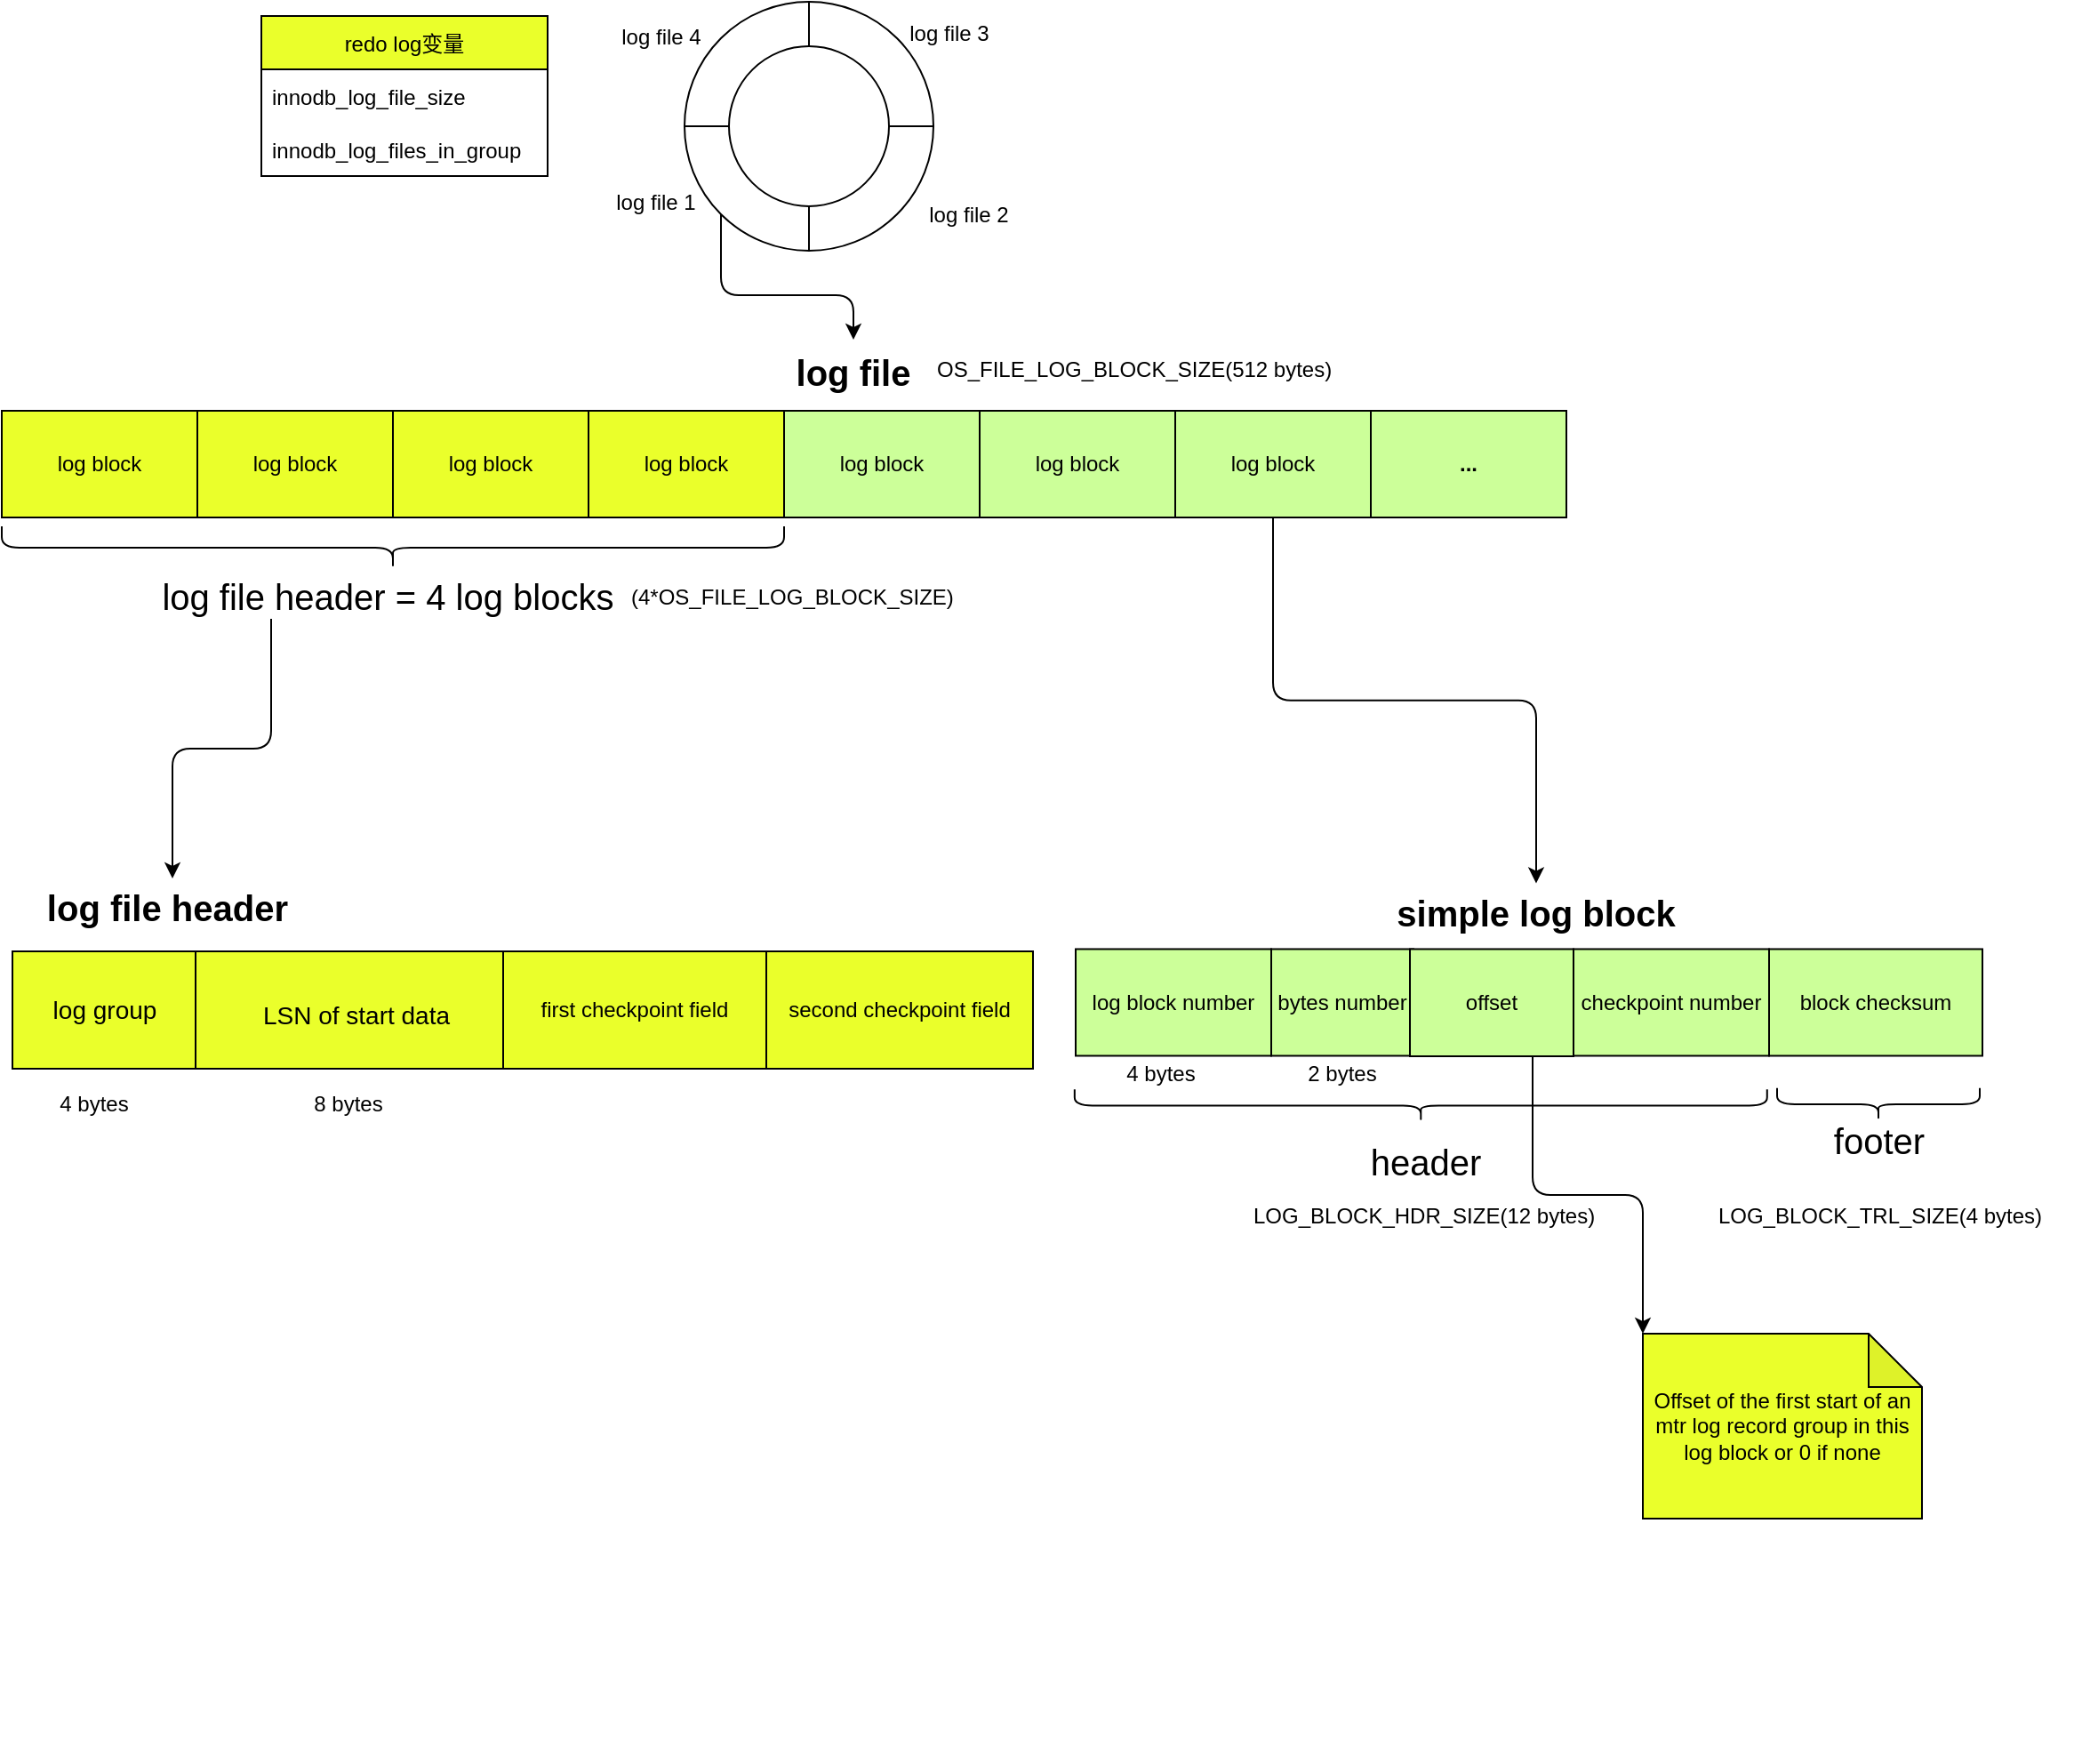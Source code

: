<mxfile version="15.8.3" type="github">
  <diagram id="WNFBw1H8d2t1laV2bld6" name="Page-1">
    <mxGraphModel dx="1214" dy="590" grid="0" gridSize="10" guides="1" tooltips="1" connect="1" arrows="1" fold="1" page="1" pageScale="1" pageWidth="1654" pageHeight="2336" math="0" shadow="0">
      <root>
        <mxCell id="0" />
        <mxCell id="1" parent="0" />
        <mxCell id="d9asvK5_hug1bsuVLp2q-8" value="" style="group" vertex="1" connectable="0" parent="1">
          <mxGeometry x="414" y="30" width="140" height="140" as="geometry" />
        </mxCell>
        <mxCell id="d9asvK5_hug1bsuVLp2q-2" value="" style="ellipse;whiteSpace=wrap;html=1;aspect=fixed;" vertex="1" parent="d9asvK5_hug1bsuVLp2q-8">
          <mxGeometry width="140" height="140" as="geometry" />
        </mxCell>
        <mxCell id="d9asvK5_hug1bsuVLp2q-4" style="edgeStyle=orthogonalEdgeStyle;rounded=0;orthogonalLoop=1;jettySize=auto;html=1;exitX=0.5;exitY=0;exitDx=0;exitDy=0;entryX=0.5;entryY=0;entryDx=0;entryDy=0;endArrow=none;endFill=0;" edge="1" parent="d9asvK5_hug1bsuVLp2q-8" source="d9asvK5_hug1bsuVLp2q-3" target="d9asvK5_hug1bsuVLp2q-2">
          <mxGeometry relative="1" as="geometry" />
        </mxCell>
        <mxCell id="d9asvK5_hug1bsuVLp2q-5" style="edgeStyle=orthogonalEdgeStyle;rounded=0;orthogonalLoop=1;jettySize=auto;html=1;exitX=1;exitY=0.5;exitDx=0;exitDy=0;endArrow=none;endFill=0;" edge="1" parent="d9asvK5_hug1bsuVLp2q-8" source="d9asvK5_hug1bsuVLp2q-3">
          <mxGeometry relative="1" as="geometry">
            <mxPoint x="140" y="70" as="targetPoint" />
          </mxGeometry>
        </mxCell>
        <mxCell id="d9asvK5_hug1bsuVLp2q-6" style="edgeStyle=orthogonalEdgeStyle;rounded=0;orthogonalLoop=1;jettySize=auto;html=1;exitX=0.5;exitY=1;exitDx=0;exitDy=0;entryX=0.5;entryY=1;entryDx=0;entryDy=0;endArrow=none;endFill=0;" edge="1" parent="d9asvK5_hug1bsuVLp2q-8" source="d9asvK5_hug1bsuVLp2q-3" target="d9asvK5_hug1bsuVLp2q-2">
          <mxGeometry relative="1" as="geometry" />
        </mxCell>
        <mxCell id="d9asvK5_hug1bsuVLp2q-7" style="edgeStyle=orthogonalEdgeStyle;rounded=0;orthogonalLoop=1;jettySize=auto;html=1;exitX=0;exitY=0.5;exitDx=0;exitDy=0;entryX=0;entryY=0.5;entryDx=0;entryDy=0;endArrow=none;endFill=0;" edge="1" parent="d9asvK5_hug1bsuVLp2q-8" source="d9asvK5_hug1bsuVLp2q-3" target="d9asvK5_hug1bsuVLp2q-2">
          <mxGeometry relative="1" as="geometry" />
        </mxCell>
        <mxCell id="d9asvK5_hug1bsuVLp2q-3" value="" style="ellipse;whiteSpace=wrap;html=1;aspect=fixed;" vertex="1" parent="d9asvK5_hug1bsuVLp2q-8">
          <mxGeometry x="25" y="25" width="90" height="90" as="geometry" />
        </mxCell>
        <mxCell id="d9asvK5_hug1bsuVLp2q-17" value="" style="group;fillColor=#CCFF99;" vertex="1" connectable="0" parent="1">
          <mxGeometry x="30" y="260" width="880" height="60" as="geometry" />
        </mxCell>
        <mxCell id="d9asvK5_hug1bsuVLp2q-9" value="log block" style="rounded=0;whiteSpace=wrap;html=1;fillColor=#EAFF2B;" vertex="1" parent="d9asvK5_hug1bsuVLp2q-17">
          <mxGeometry width="110" height="60" as="geometry" />
        </mxCell>
        <mxCell id="d9asvK5_hug1bsuVLp2q-10" value="&lt;span&gt;log block&lt;/span&gt;" style="rounded=0;whiteSpace=wrap;html=1;fillColor=#EAFF2B;" vertex="1" parent="d9asvK5_hug1bsuVLp2q-17">
          <mxGeometry x="110" width="110" height="60" as="geometry" />
        </mxCell>
        <mxCell id="d9asvK5_hug1bsuVLp2q-11" value="&lt;span style=&quot;font-weight: 400&quot;&gt;log block&lt;/span&gt;" style="rounded=0;whiteSpace=wrap;html=1;fillColor=#EAFF2B;fontStyle=1" vertex="1" parent="d9asvK5_hug1bsuVLp2q-17">
          <mxGeometry x="330" width="110" height="60" as="geometry" />
        </mxCell>
        <mxCell id="d9asvK5_hug1bsuVLp2q-12" value="&lt;span&gt;log block&lt;/span&gt;" style="rounded=0;whiteSpace=wrap;html=1;fillColor=#EAFF2B;" vertex="1" parent="d9asvK5_hug1bsuVLp2q-17">
          <mxGeometry x="220" width="110" height="60" as="geometry" />
        </mxCell>
        <mxCell id="d9asvK5_hug1bsuVLp2q-13" value="&lt;span&gt;log block&lt;/span&gt;" style="rounded=0;whiteSpace=wrap;html=1;fillColor=#CCFF99;" vertex="1" parent="d9asvK5_hug1bsuVLp2q-17">
          <mxGeometry x="440" width="110" height="60" as="geometry" />
        </mxCell>
        <mxCell id="d9asvK5_hug1bsuVLp2q-14" value="&lt;span&gt;log block&lt;/span&gt;" style="rounded=0;whiteSpace=wrap;html=1;fillColor=#CCFF99;" vertex="1" parent="d9asvK5_hug1bsuVLp2q-17">
          <mxGeometry x="550" width="110" height="60" as="geometry" />
        </mxCell>
        <mxCell id="d9asvK5_hug1bsuVLp2q-15" value="..." style="rounded=0;whiteSpace=wrap;html=1;fillColor=#CCFF99;fontStyle=1" vertex="1" parent="d9asvK5_hug1bsuVLp2q-17">
          <mxGeometry x="770" width="110" height="60" as="geometry" />
        </mxCell>
        <mxCell id="d9asvK5_hug1bsuVLp2q-16" value="&lt;span&gt;log block&lt;/span&gt;" style="rounded=0;whiteSpace=wrap;html=1;fillColor=#CCFF99;" vertex="1" parent="d9asvK5_hug1bsuVLp2q-17">
          <mxGeometry x="660" width="110" height="60" as="geometry" />
        </mxCell>
        <mxCell id="d9asvK5_hug1bsuVLp2q-18" style="edgeStyle=orthogonalEdgeStyle;rounded=1;orthogonalLoop=1;jettySize=auto;html=1;exitX=0;exitY=1;exitDx=0;exitDy=0;entryX=0.5;entryY=0;entryDx=0;entryDy=0;endArrow=classic;endFill=1;" edge="1" parent="1" source="d9asvK5_hug1bsuVLp2q-2" target="d9asvK5_hug1bsuVLp2q-19">
          <mxGeometry relative="1" as="geometry" />
        </mxCell>
        <mxCell id="d9asvK5_hug1bsuVLp2q-19" value="log file" style="text;html=1;strokeColor=none;fillColor=none;align=center;verticalAlign=middle;whiteSpace=wrap;rounded=0;fontSize=20;fontStyle=1" vertex="1" parent="1">
          <mxGeometry x="464" y="220" width="90" height="35" as="geometry" />
        </mxCell>
        <mxCell id="d9asvK5_hug1bsuVLp2q-24" value="log group" style="rounded=0;whiteSpace=wrap;html=1;fontSize=14;fillColor=#EAFF2B;" vertex="1" parent="1">
          <mxGeometry x="36" y="564" width="104" height="66" as="geometry" />
        </mxCell>
        <mxCell id="d9asvK5_hug1bsuVLp2q-25" value="&lt;font style=&quot;font-size: 14px&quot;&gt;LSN of start data&lt;/font&gt;" style="rounded=0;whiteSpace=wrap;html=1;fontSize=20;fillColor=#EAFF2B;" vertex="1" parent="1">
          <mxGeometry x="139" y="564" width="181" height="66" as="geometry" />
        </mxCell>
        <mxCell id="d9asvK5_hug1bsuVLp2q-26" value="first checkpoint field" style="rounded=0;whiteSpace=wrap;html=1;fontSize=12;fillColor=#EAFF2B;" vertex="1" parent="1">
          <mxGeometry x="312" y="564" width="148" height="66" as="geometry" />
        </mxCell>
        <mxCell id="d9asvK5_hug1bsuVLp2q-27" value="second checkpoint field" style="rounded=0;whiteSpace=wrap;html=1;fontSize=12;fillColor=#EAFF2B;" vertex="1" parent="1">
          <mxGeometry x="460" y="564" width="150" height="66" as="geometry" />
        </mxCell>
        <mxCell id="d9asvK5_hug1bsuVLp2q-28" value="log file header&amp;nbsp;" style="text;html=1;strokeColor=none;fillColor=none;align=center;verticalAlign=middle;whiteSpace=wrap;rounded=0;fontSize=20;fontStyle=1" vertex="1" parent="1">
          <mxGeometry x="36" y="523" width="180" height="32" as="geometry" />
        </mxCell>
        <mxCell id="d9asvK5_hug1bsuVLp2q-38" value="&lt;span&gt;log block number&lt;/span&gt;" style="rounded=0;whiteSpace=wrap;html=1;fillColor=#CCFF99;" vertex="1" parent="1">
          <mxGeometry x="634" y="562.74" width="110" height="60" as="geometry" />
        </mxCell>
        <mxCell id="d9asvK5_hug1bsuVLp2q-39" value="bytes number" style="rounded=0;whiteSpace=wrap;html=1;fillColor=#CCFF99;" vertex="1" parent="1">
          <mxGeometry x="744" y="562.74" width="80" height="60" as="geometry" />
        </mxCell>
        <mxCell id="d9asvK5_hug1bsuVLp2q-70" style="edgeStyle=orthogonalEdgeStyle;rounded=1;orthogonalLoop=1;jettySize=auto;html=1;exitX=0.75;exitY=1;exitDx=0;exitDy=0;fontSize=12;endArrow=classic;endFill=1;entryX=0;entryY=0;entryDx=0;entryDy=0;entryPerimeter=0;" edge="1" parent="1" source="d9asvK5_hug1bsuVLp2q-40" target="d9asvK5_hug1bsuVLp2q-71">
          <mxGeometry relative="1" as="geometry">
            <mxPoint x="973.5" y="774" as="targetPoint" />
          </mxGeometry>
        </mxCell>
        <mxCell id="d9asvK5_hug1bsuVLp2q-40" value="&lt;span&gt;offset&lt;/span&gt;" style="rounded=0;whiteSpace=wrap;html=1;fillColor=#CCFF99;" vertex="1" parent="1">
          <mxGeometry x="822" y="562.74" width="92" height="60.26" as="geometry" />
        </mxCell>
        <mxCell id="d9asvK5_hug1bsuVLp2q-41" value="&lt;span&gt;checkpoint number&lt;/span&gt;" style="rounded=0;whiteSpace=wrap;html=1;fillColor=#CCFF99;" vertex="1" parent="1">
          <mxGeometry x="914" y="562.74" width="110" height="60" as="geometry" />
        </mxCell>
        <mxCell id="d9asvK5_hug1bsuVLp2q-42" value="&lt;span&gt;block checksum&lt;/span&gt;" style="rounded=0;whiteSpace=wrap;html=1;fillColor=#CCFF99;" vertex="1" parent="1">
          <mxGeometry x="1024" y="562.74" width="120" height="60" as="geometry" />
        </mxCell>
        <mxCell id="d9asvK5_hug1bsuVLp2q-45" value="" style="group" vertex="1" connectable="0" parent="1">
          <mxGeometry x="30" y="325" width="546" height="54" as="geometry" />
        </mxCell>
        <mxCell id="d9asvK5_hug1bsuVLp2q-20" value="" style="shape=curlyBracket;whiteSpace=wrap;html=1;rounded=1;fontSize=20;fillColor=#EAFF2B;rotation=-90;" vertex="1" parent="d9asvK5_hug1bsuVLp2q-45">
          <mxGeometry x="208" y="-208" width="24" height="440" as="geometry" />
        </mxCell>
        <mxCell id="d9asvK5_hug1bsuVLp2q-22" value="log file header = 4 log blocks&amp;nbsp;" style="text;html=1;strokeColor=none;fillColor=none;align=center;verticalAlign=middle;whiteSpace=wrap;rounded=0;fontSize=20;" vertex="1" parent="d9asvK5_hug1bsuVLp2q-45">
          <mxGeometry x="83" y="26" width="274" height="26" as="geometry" />
        </mxCell>
        <mxCell id="d9asvK5_hug1bsuVLp2q-73" value="(4*OS_FILE_LOG_BLOCK_SIZE)" style="text;whiteSpace=wrap;html=1;fontSize=12;" vertex="1" parent="d9asvK5_hug1bsuVLp2q-45">
          <mxGeometry x="352" y="26" width="194" height="28" as="geometry" />
        </mxCell>
        <mxCell id="d9asvK5_hug1bsuVLp2q-46" value="" style="group" vertex="1" connectable="0" parent="1">
          <mxGeometry x="72" y="810" width="640" height="210" as="geometry" />
        </mxCell>
        <mxCell id="d9asvK5_hug1bsuVLp2q-48" value="header" style="text;html=1;strokeColor=none;fillColor=none;align=center;verticalAlign=middle;whiteSpace=wrap;rounded=0;fontSize=20;" vertex="1" parent="d9asvK5_hug1bsuVLp2q-46">
          <mxGeometry x="650.023" y="-141.328" width="217.955" height="25.932" as="geometry" />
        </mxCell>
        <mxCell id="d9asvK5_hug1bsuVLp2q-56" value="4 bytes" style="text;html=1;strokeColor=none;fillColor=none;align=center;verticalAlign=middle;whiteSpace=wrap;rounded=0;fontSize=12;" vertex="1" parent="d9asvK5_hug1bsuVLp2q-46">
          <mxGeometry x="580" y="-192" width="60" height="30" as="geometry" />
        </mxCell>
        <mxCell id="d9asvK5_hug1bsuVLp2q-49" value="" style="shape=curlyBracket;whiteSpace=wrap;html=1;rounded=1;fontSize=20;fillColor=#EAFF2B;rotation=-90;" vertex="1" parent="1">
          <mxGeometry x="1076.35" y="593" width="18.3" height="114" as="geometry" />
        </mxCell>
        <mxCell id="d9asvK5_hug1bsuVLp2q-50" value="footer" style="text;html=1;strokeColor=none;fillColor=none;align=center;verticalAlign=middle;whiteSpace=wrap;rounded=0;fontSize=20;" vertex="1" parent="1">
          <mxGeometry x="976.523" y="656.742" width="217.955" height="25.932" as="geometry" />
        </mxCell>
        <mxCell id="d9asvK5_hug1bsuVLp2q-51" value="simple log block" style="text;html=1;strokeColor=none;fillColor=none;align=center;verticalAlign=middle;whiteSpace=wrap;rounded=0;fontSize=20;fontStyle=1" vertex="1" parent="1">
          <mxGeometry x="803" y="525.74" width="180" height="32" as="geometry" />
        </mxCell>
        <mxCell id="d9asvK5_hug1bsuVLp2q-53" style="edgeStyle=orthogonalEdgeStyle;rounded=1;orthogonalLoop=1;jettySize=auto;html=1;exitX=0.5;exitY=1;exitDx=0;exitDy=0;entryX=0.5;entryY=0;entryDx=0;entryDy=0;fontSize=12;endArrow=classic;endFill=1;" edge="1" parent="1" source="d9asvK5_hug1bsuVLp2q-16" target="d9asvK5_hug1bsuVLp2q-51">
          <mxGeometry relative="1" as="geometry" />
        </mxCell>
        <mxCell id="d9asvK5_hug1bsuVLp2q-54" value="4 bytes" style="text;html=1;strokeColor=none;fillColor=none;align=center;verticalAlign=middle;whiteSpace=wrap;rounded=0;fontSize=12;" vertex="1" parent="1">
          <mxGeometry x="52" y="635" width="60" height="30" as="geometry" />
        </mxCell>
        <mxCell id="d9asvK5_hug1bsuVLp2q-55" value="8 bytes" style="text;html=1;strokeColor=none;fillColor=none;align=center;verticalAlign=middle;whiteSpace=wrap;rounded=0;fontSize=12;" vertex="1" parent="1">
          <mxGeometry x="195" y="635" width="60" height="30" as="geometry" />
        </mxCell>
        <mxCell id="d9asvK5_hug1bsuVLp2q-47" value="" style="shape=curlyBracket;whiteSpace=wrap;html=1;rounded=1;fontSize=20;fillColor=#EAFF2B;rotation=-90;" vertex="1" parent="1">
          <mxGeometry x="819" y="456" width="18.3" height="389.48" as="geometry" />
        </mxCell>
        <mxCell id="d9asvK5_hug1bsuVLp2q-57" value="2 bytes" style="text;html=1;strokeColor=none;fillColor=none;align=center;verticalAlign=middle;whiteSpace=wrap;rounded=0;fontSize=12;" vertex="1" parent="1">
          <mxGeometry x="754" y="618" width="60" height="30" as="geometry" />
        </mxCell>
        <mxCell id="d9asvK5_hug1bsuVLp2q-58" value="log file 1" style="text;html=1;strokeColor=none;fillColor=none;align=center;verticalAlign=middle;whiteSpace=wrap;rounded=0;fontSize=12;" vertex="1" parent="1">
          <mxGeometry x="368" y="128" width="60" height="30" as="geometry" />
        </mxCell>
        <mxCell id="d9asvK5_hug1bsuVLp2q-61" value="log file 2" style="text;html=1;strokeColor=none;fillColor=none;align=center;verticalAlign=middle;whiteSpace=wrap;rounded=0;fontSize=12;" vertex="1" parent="1">
          <mxGeometry x="544" y="135" width="60" height="30" as="geometry" />
        </mxCell>
        <mxCell id="d9asvK5_hug1bsuVLp2q-62" value="log file 3" style="text;html=1;strokeColor=none;fillColor=none;align=center;verticalAlign=middle;whiteSpace=wrap;rounded=0;fontSize=12;" vertex="1" parent="1">
          <mxGeometry x="533" y="33" width="60" height="30" as="geometry" />
        </mxCell>
        <mxCell id="d9asvK5_hug1bsuVLp2q-63" value="log file 4" style="text;html=1;strokeColor=none;fillColor=none;align=center;verticalAlign=middle;whiteSpace=wrap;rounded=0;fontSize=12;" vertex="1" parent="1">
          <mxGeometry x="371" y="35" width="60" height="30" as="geometry" />
        </mxCell>
        <mxCell id="d9asvK5_hug1bsuVLp2q-64" value="redo log变量" style="swimlane;fontStyle=0;childLayout=stackLayout;horizontal=1;startSize=30;horizontalStack=0;resizeParent=1;resizeParentMax=0;resizeLast=0;collapsible=1;marginBottom=0;fontSize=12;fillColor=#EAFF2B;" vertex="1" parent="1">
          <mxGeometry x="176" y="38" width="161" height="90" as="geometry" />
        </mxCell>
        <mxCell id="d9asvK5_hug1bsuVLp2q-65" value="innodb_log_file_size" style="text;strokeColor=none;fillColor=none;align=left;verticalAlign=middle;spacingLeft=4;spacingRight=4;overflow=hidden;points=[[0,0.5],[1,0.5]];portConstraint=eastwest;rotatable=0;fontSize=12;" vertex="1" parent="d9asvK5_hug1bsuVLp2q-64">
          <mxGeometry y="30" width="161" height="30" as="geometry" />
        </mxCell>
        <mxCell id="d9asvK5_hug1bsuVLp2q-66" value="innodb_log_files_in_group" style="text;strokeColor=none;fillColor=none;align=left;verticalAlign=middle;spacingLeft=4;spacingRight=4;overflow=hidden;points=[[0,0.5],[1,0.5]];portConstraint=eastwest;rotatable=0;fontSize=12;" vertex="1" parent="d9asvK5_hug1bsuVLp2q-64">
          <mxGeometry y="60" width="161" height="30" as="geometry" />
        </mxCell>
        <mxCell id="d9asvK5_hug1bsuVLp2q-68" value="LOG_BLOCK_HDR_SIZE(12 bytes)" style="text;whiteSpace=wrap;html=1;fontSize=12;" vertex="1" parent="1">
          <mxGeometry x="732" y="699" width="199" height="28" as="geometry" />
        </mxCell>
        <mxCell id="d9asvK5_hug1bsuVLp2q-69" value="LOG_BLOCK_TRL_SIZE(4 bytes)" style="text;html=1;align=center;verticalAlign=middle;resizable=0;points=[];autosize=1;strokeColor=none;fillColor=none;fontSize=12;" vertex="1" parent="1">
          <mxGeometry x="989.5" y="704" width="192" height="18" as="geometry" />
        </mxCell>
        <mxCell id="d9asvK5_hug1bsuVLp2q-71" value="Offset of the first start of an mtr log record group in this log block or 0 if none" style="shape=note;whiteSpace=wrap;html=1;backgroundOutline=1;darkOpacity=0.05;fontSize=12;fillColor=#EAFF2B;" vertex="1" parent="1">
          <mxGeometry x="953" y="779" width="157" height="104" as="geometry" />
        </mxCell>
        <mxCell id="d9asvK5_hug1bsuVLp2q-72" value="OS_FILE_LOG_BLOCK_SIZE(512 bytes)" style="text;whiteSpace=wrap;html=1;fontSize=12;" vertex="1" parent="1">
          <mxGeometry x="554" y="223.25" width="231" height="28.5" as="geometry" />
        </mxCell>
        <mxCell id="d9asvK5_hug1bsuVLp2q-75" style="edgeStyle=orthogonalEdgeStyle;rounded=1;orthogonalLoop=1;jettySize=auto;html=1;exitX=0.25;exitY=1;exitDx=0;exitDy=0;entryX=0.5;entryY=0;entryDx=0;entryDy=0;fontSize=12;endArrow=classic;endFill=1;" edge="1" parent="1" source="d9asvK5_hug1bsuVLp2q-22" target="d9asvK5_hug1bsuVLp2q-28">
          <mxGeometry relative="1" as="geometry" />
        </mxCell>
      </root>
    </mxGraphModel>
  </diagram>
</mxfile>
